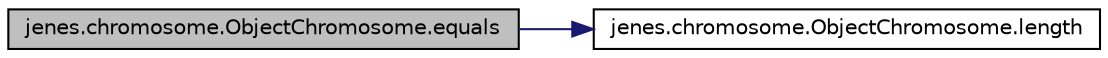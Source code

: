 digraph "jenes.chromosome.ObjectChromosome.equals"
{
  edge [fontname="Helvetica",fontsize="10",labelfontname="Helvetica",labelfontsize="10"];
  node [fontname="Helvetica",fontsize="10",shape=record];
  rankdir="LR";
  Node1 [label="jenes.chromosome.ObjectChromosome.equals",height=0.2,width=0.4,color="black", fillcolor="grey75", style="filled" fontcolor="black"];
  Node1 -> Node2 [color="midnightblue",fontsize="10",style="solid",fontname="Helvetica"];
  Node2 [label="jenes.chromosome.ObjectChromosome.length",height=0.2,width=0.4,color="black", fillcolor="white", style="filled",URL="$classjenes_1_1chromosome_1_1_object_chromosome.html#a12ff61d91455ed5915bcf71c889ea1dd"];
}
